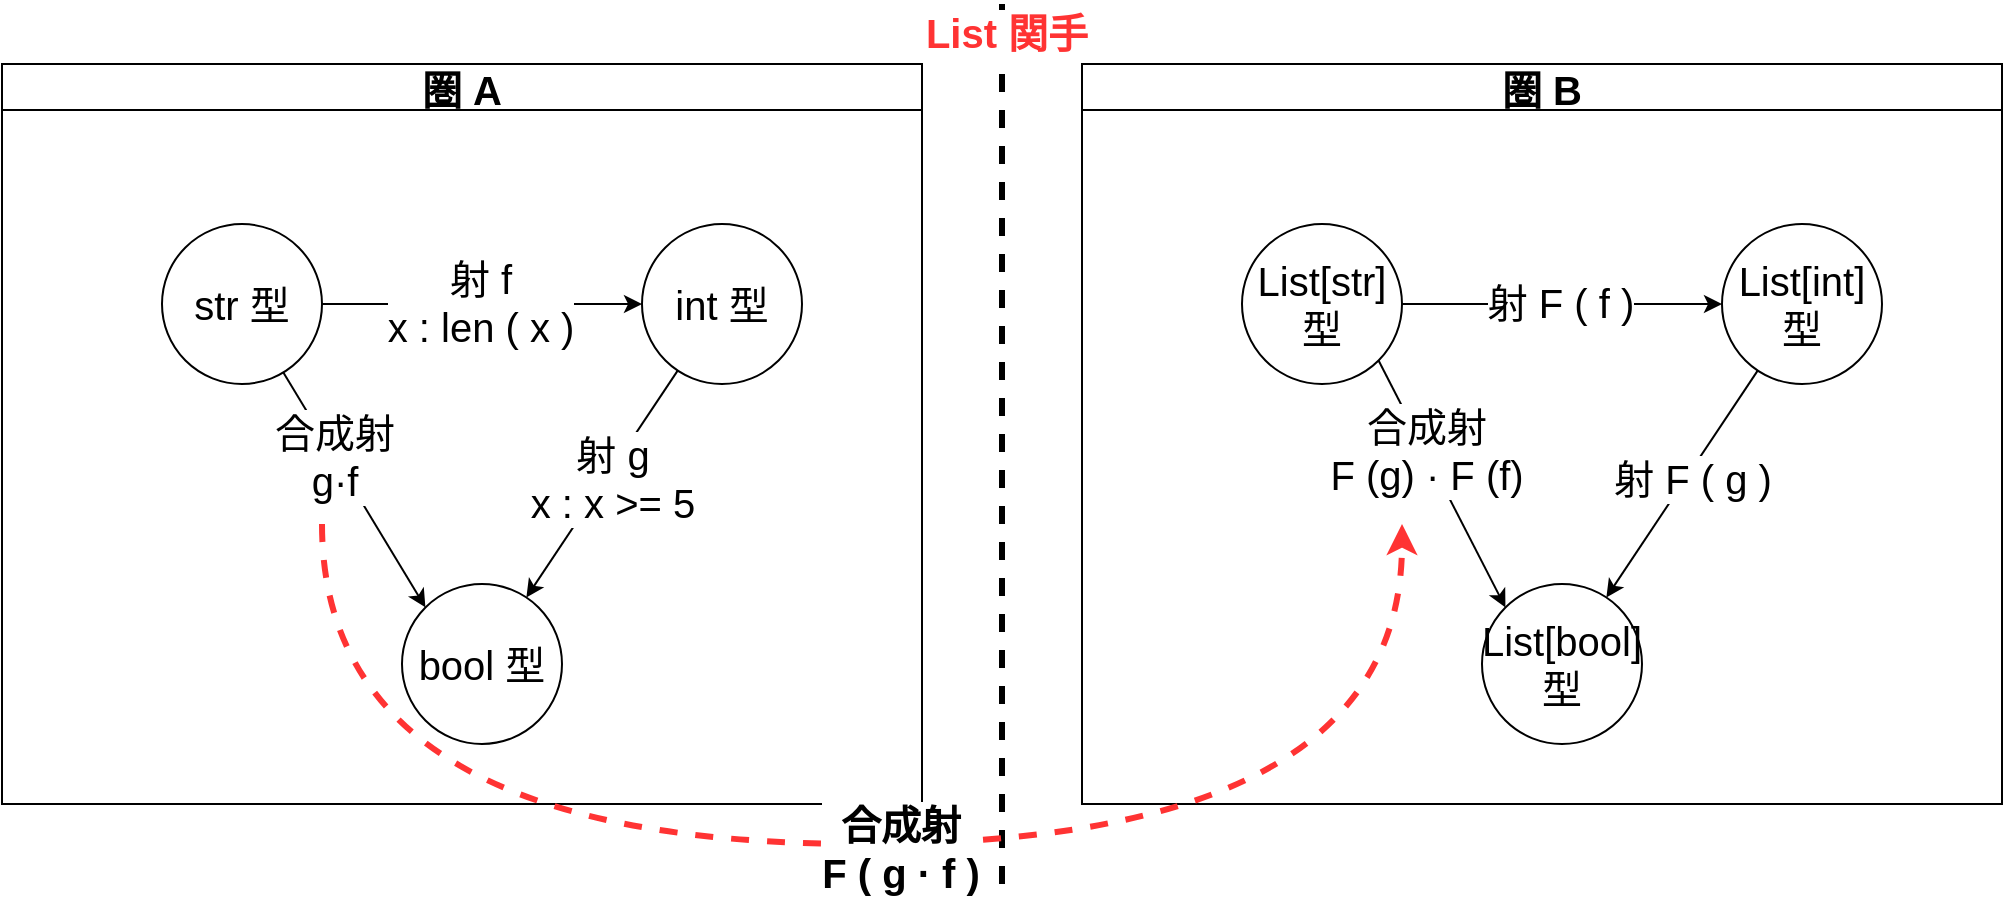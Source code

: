 <mxfile version="16.5.1" type="device"><diagram id="v92y-lTXs8RKk6qdmRQe" name="ページ1"><mxGraphModel dx="1113" dy="791" grid="1" gridSize="10" guides="1" tooltips="1" connect="1" arrows="1" fold="1" page="1" pageScale="1" pageWidth="850" pageHeight="1100" math="0" shadow="0"><root><mxCell id="0"/><mxCell id="1" parent="0"/><mxCell id="WTejFuNND6WGRjznni1L-4" value="" style="edgeStyle=orthogonalEdgeStyle;rounded=0;orthogonalLoop=1;jettySize=auto;html=1;fontSize=20;" parent="1" source="WTejFuNND6WGRjznni1L-1" target="WTejFuNND6WGRjznni1L-3" edge="1"><mxGeometry relative="1" as="geometry"/></mxCell><mxCell id="WTejFuNND6WGRjznni1L-12" value="射 f&lt;br style=&quot;font-size: 20px;&quot;&gt;x : len ( x )" style="edgeLabel;html=1;align=center;verticalAlign=middle;resizable=0;points=[];fontSize=20;" parent="WTejFuNND6WGRjznni1L-4" vertex="1" connectable="0"><mxGeometry x="-0.013" y="1" relative="1" as="geometry"><mxPoint as="offset"/></mxGeometry></mxCell><mxCell id="IVVRaE-2Mz7tJAYQY9YR-1" style="rounded=0;orthogonalLoop=1;jettySize=auto;html=1;entryX=0;entryY=0;entryDx=0;entryDy=0;fontSize=20;" edge="1" parent="1" source="WTejFuNND6WGRjznni1L-1" target="WTejFuNND6WGRjznni1L-9"><mxGeometry relative="1" as="geometry"/></mxCell><mxCell id="IVVRaE-2Mz7tJAYQY9YR-4" value="合成射&lt;br style=&quot;font-size: 20px;&quot;&gt;g·f" style="edgeLabel;html=1;align=center;verticalAlign=middle;resizable=0;points=[];fontSize=20;" vertex="1" connectable="0" parent="IVVRaE-2Mz7tJAYQY9YR-1"><mxGeometry x="-0.296" relative="1" as="geometry"><mxPoint as="offset"/></mxGeometry></mxCell><mxCell id="WTejFuNND6WGRjznni1L-1" value="str 型" style="ellipse;whiteSpace=wrap;html=1;aspect=fixed;fontSize=20;" parent="1" vertex="1"><mxGeometry x="380" y="310" width="80" height="80" as="geometry"/></mxCell><mxCell id="WTejFuNND6WGRjznni1L-10" value="" style="rounded=0;orthogonalLoop=1;jettySize=auto;html=1;elbow=vertical;fontSize=20;" parent="1" source="WTejFuNND6WGRjznni1L-3" target="WTejFuNND6WGRjznni1L-9" edge="1"><mxGeometry relative="1" as="geometry"/></mxCell><mxCell id="WTejFuNND6WGRjznni1L-13" value="射 g&lt;br style=&quot;font-size: 20px;&quot;&gt;x : x &amp;gt;= 5" style="edgeLabel;html=1;align=center;verticalAlign=middle;resizable=0;points=[];fontSize=20;" parent="WTejFuNND6WGRjznni1L-10" vertex="1" connectable="0"><mxGeometry x="-0.077" y="2" relative="1" as="geometry"><mxPoint as="offset"/></mxGeometry></mxCell><mxCell id="WTejFuNND6WGRjznni1L-3" value="int 型" style="ellipse;whiteSpace=wrap;html=1;aspect=fixed;fontSize=20;" parent="1" vertex="1"><mxGeometry x="620" y="310" width="80" height="80" as="geometry"/></mxCell><mxCell id="WTejFuNND6WGRjznni1L-9" value="bool&amp;nbsp;型" style="ellipse;whiteSpace=wrap;html=1;aspect=fixed;fontSize=20;" parent="1" vertex="1"><mxGeometry x="500" y="490" width="80" height="80" as="geometry"/></mxCell><mxCell id="sUsXeS8WOEI3kIrJGClw-1" value="圏 A" style="swimlane;fontSize=20;" parent="1" vertex="1"><mxGeometry x="300" y="230" width="460" height="370" as="geometry"/></mxCell><mxCell id="sUsXeS8WOEI3kIrJGClw-2" value="" style="endArrow=none;dashed=1;html=1;rounded=0;fontSize=20;strokeWidth=3;" parent="1" edge="1"><mxGeometry width="50" height="50" relative="1" as="geometry"><mxPoint x="800" y="640" as="sourcePoint"/><mxPoint x="800" y="200" as="targetPoint"/></mxGeometry></mxCell><mxCell id="sUsXeS8WOEI3kIrJGClw-11" value="&lt;b style=&quot;font-size: 20px;&quot;&gt;&lt;font color=&quot;#ff3333&quot; style=&quot;font-size: 20px;&quot;&gt;List 関手&lt;/font&gt;&lt;/b&gt;" style="edgeLabel;html=1;align=center;verticalAlign=middle;resizable=0;points=[];fontSize=20;" parent="sUsXeS8WOEI3kIrJGClw-2" vertex="1" connectable="0"><mxGeometry x="0.938" y="-2" relative="1" as="geometry"><mxPoint as="offset"/></mxGeometry></mxCell><mxCell id="sUsXeS8WOEI3kIrJGClw-3" value="" style="edgeStyle=orthogonalEdgeStyle;rounded=0;orthogonalLoop=1;jettySize=auto;html=1;fontSize=20;" parent="1" source="sUsXeS8WOEI3kIrJGClw-5" target="sUsXeS8WOEI3kIrJGClw-8" edge="1"><mxGeometry relative="1" as="geometry"/></mxCell><mxCell id="sUsXeS8WOEI3kIrJGClw-4" value="射 F ( f )" style="edgeLabel;html=1;align=center;verticalAlign=middle;resizable=0;points=[];fontSize=20;" parent="sUsXeS8WOEI3kIrJGClw-3" vertex="1" connectable="0"><mxGeometry x="-0.013" y="1" relative="1" as="geometry"><mxPoint as="offset"/></mxGeometry></mxCell><mxCell id="IVVRaE-2Mz7tJAYQY9YR-3" style="edgeStyle=none;rounded=0;orthogonalLoop=1;jettySize=auto;html=1;exitX=1;exitY=1;exitDx=0;exitDy=0;entryX=0;entryY=0;entryDx=0;entryDy=0;fontSize=20;" edge="1" parent="1" source="sUsXeS8WOEI3kIrJGClw-5" target="sUsXeS8WOEI3kIrJGClw-9"><mxGeometry relative="1" as="geometry"/></mxCell><mxCell id="IVVRaE-2Mz7tJAYQY9YR-5" value="合成射&lt;br style=&quot;font-size: 20px;&quot;&gt;F (g) · F (f)" style="edgeLabel;html=1;align=center;verticalAlign=middle;resizable=0;points=[];fontSize=20;" vertex="1" connectable="0" parent="IVVRaE-2Mz7tJAYQY9YR-3"><mxGeometry x="-0.271" relative="1" as="geometry"><mxPoint as="offset"/></mxGeometry></mxCell><mxCell id="sUsXeS8WOEI3kIrJGClw-5" value="List[str]&lt;br style=&quot;font-size: 20px;&quot;&gt;型" style="ellipse;whiteSpace=wrap;html=1;aspect=fixed;fontSize=20;" parent="1" vertex="1"><mxGeometry x="920" y="310" width="80" height="80" as="geometry"/></mxCell><mxCell id="sUsXeS8WOEI3kIrJGClw-6" value="" style="rounded=0;orthogonalLoop=1;jettySize=auto;html=1;elbow=vertical;fontSize=20;" parent="1" source="sUsXeS8WOEI3kIrJGClw-8" target="sUsXeS8WOEI3kIrJGClw-9" edge="1"><mxGeometry relative="1" as="geometry"/></mxCell><mxCell id="sUsXeS8WOEI3kIrJGClw-7" value="射 F ( g )" style="edgeLabel;html=1;align=center;verticalAlign=middle;resizable=0;points=[];fontSize=20;" parent="sUsXeS8WOEI3kIrJGClw-6" vertex="1" connectable="0"><mxGeometry x="-0.077" y="2" relative="1" as="geometry"><mxPoint as="offset"/></mxGeometry></mxCell><mxCell id="sUsXeS8WOEI3kIrJGClw-8" value="List[int] 型" style="ellipse;whiteSpace=wrap;html=1;aspect=fixed;fontSize=20;" parent="1" vertex="1"><mxGeometry x="1160" y="310" width="80" height="80" as="geometry"/></mxCell><mxCell id="sUsXeS8WOEI3kIrJGClw-9" value="List[bool]型" style="ellipse;whiteSpace=wrap;html=1;aspect=fixed;fontSize=20;" parent="1" vertex="1"><mxGeometry x="1040" y="490" width="80" height="80" as="geometry"/></mxCell><mxCell id="sUsXeS8WOEI3kIrJGClw-10" value="圏 B" style="swimlane;fontSize=20;" parent="1" vertex="1"><mxGeometry x="840" y="230" width="460" height="370" as="geometry"/></mxCell><mxCell id="sUsXeS8WOEI3kIrJGClw-15" value="" style="endArrow=classic;html=1;rounded=0;fontSize=20;fontColor=#FF3333;strokeWidth=3;dashed=1;strokeColor=#FF3333;edgeStyle=orthogonalEdgeStyle;curved=1;" parent="1" edge="1"><mxGeometry width="50" height="50" relative="1" as="geometry"><mxPoint x="460" y="460" as="sourcePoint"/><mxPoint x="1000" y="460" as="targetPoint"/><Array as="points"><mxPoint x="460" y="620"/><mxPoint x="1000" y="620"/></Array></mxGeometry></mxCell><mxCell id="IVVRaE-2Mz7tJAYQY9YR-6" value="合成射&lt;br&gt;F ( g · f )" style="edgeLabel;html=1;align=center;verticalAlign=middle;resizable=0;points=[];fontSize=20;fontStyle=1" vertex="1" connectable="0" parent="sUsXeS8WOEI3kIrJGClw-15"><mxGeometry x="0.041" y="-2" relative="1" as="geometry"><mxPoint x="1" as="offset"/></mxGeometry></mxCell></root></mxGraphModel></diagram></mxfile>